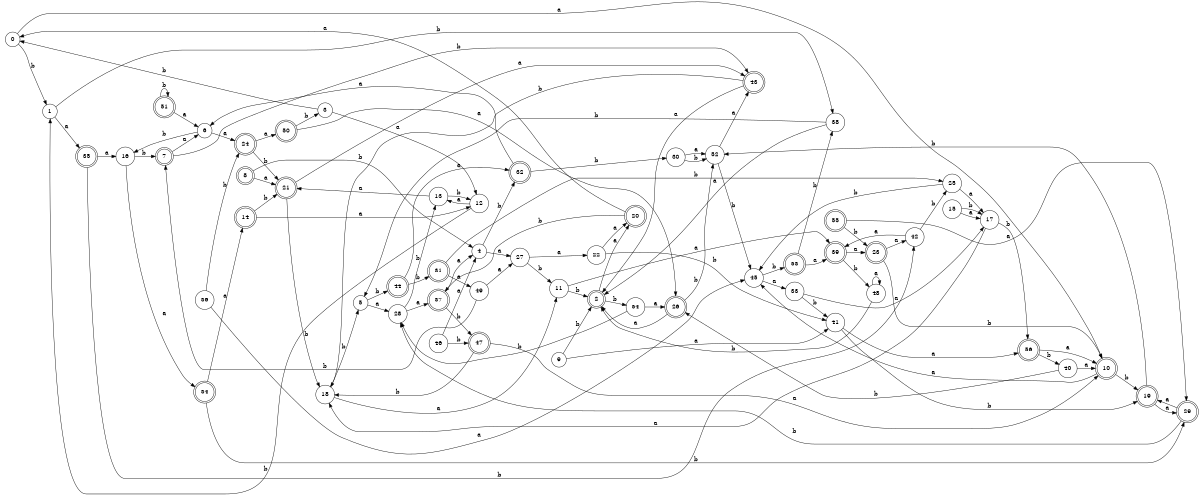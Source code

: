 digraph n46_8 {
__start0 [label="" shape="none"];

rankdir=LR;
size="8,5";

s0 [style="filled", color="black", fillcolor="white" shape="circle", label="0"];
s1 [style="filled", color="black", fillcolor="white" shape="circle", label="1"];
s2 [style="rounded,filled", color="black", fillcolor="white" shape="doublecircle", label="2"];
s3 [style="filled", color="black", fillcolor="white" shape="circle", label="3"];
s4 [style="filled", color="black", fillcolor="white" shape="circle", label="4"];
s5 [style="filled", color="black", fillcolor="white" shape="circle", label="5"];
s6 [style="filled", color="black", fillcolor="white" shape="circle", label="6"];
s7 [style="rounded,filled", color="black", fillcolor="white" shape="doublecircle", label="7"];
s8 [style="rounded,filled", color="black", fillcolor="white" shape="doublecircle", label="8"];
s9 [style="filled", color="black", fillcolor="white" shape="circle", label="9"];
s10 [style="rounded,filled", color="black", fillcolor="white" shape="doublecircle", label="10"];
s11 [style="filled", color="black", fillcolor="white" shape="circle", label="11"];
s12 [style="filled", color="black", fillcolor="white" shape="circle", label="12"];
s13 [style="filled", color="black", fillcolor="white" shape="circle", label="13"];
s14 [style="rounded,filled", color="black", fillcolor="white" shape="doublecircle", label="14"];
s15 [style="filled", color="black", fillcolor="white" shape="circle", label="15"];
s16 [style="filled", color="black", fillcolor="white" shape="circle", label="16"];
s17 [style="filled", color="black", fillcolor="white" shape="circle", label="17"];
s18 [style="filled", color="black", fillcolor="white" shape="circle", label="18"];
s19 [style="rounded,filled", color="black", fillcolor="white" shape="doublecircle", label="19"];
s20 [style="rounded,filled", color="black", fillcolor="white" shape="doublecircle", label="20"];
s21 [style="rounded,filled", color="black", fillcolor="white" shape="doublecircle", label="21"];
s22 [style="filled", color="black", fillcolor="white" shape="circle", label="22"];
s23 [style="rounded,filled", color="black", fillcolor="white" shape="doublecircle", label="23"];
s24 [style="rounded,filled", color="black", fillcolor="white" shape="doublecircle", label="24"];
s25 [style="filled", color="black", fillcolor="white" shape="circle", label="25"];
s26 [style="rounded,filled", color="black", fillcolor="white" shape="doublecircle", label="26"];
s27 [style="filled", color="black", fillcolor="white" shape="circle", label="27"];
s28 [style="filled", color="black", fillcolor="white" shape="circle", label="28"];
s29 [style="rounded,filled", color="black", fillcolor="white" shape="doublecircle", label="29"];
s30 [style="filled", color="black", fillcolor="white" shape="circle", label="30"];
s31 [style="rounded,filled", color="black", fillcolor="white" shape="doublecircle", label="31"];
s32 [style="rounded,filled", color="black", fillcolor="white" shape="doublecircle", label="32"];
s33 [style="filled", color="black", fillcolor="white" shape="circle", label="33"];
s34 [style="rounded,filled", color="black", fillcolor="white" shape="doublecircle", label="34"];
s35 [style="rounded,filled", color="black", fillcolor="white" shape="doublecircle", label="35"];
s36 [style="filled", color="black", fillcolor="white" shape="circle", label="36"];
s37 [style="rounded,filled", color="black", fillcolor="white" shape="doublecircle", label="37"];
s38 [style="filled", color="black", fillcolor="white" shape="circle", label="38"];
s39 [style="rounded,filled", color="black", fillcolor="white" shape="doublecircle", label="39"];
s40 [style="filled", color="black", fillcolor="white" shape="circle", label="40"];
s41 [style="filled", color="black", fillcolor="white" shape="circle", label="41"];
s42 [style="filled", color="black", fillcolor="white" shape="circle", label="42"];
s43 [style="rounded,filled", color="black", fillcolor="white" shape="doublecircle", label="43"];
s44 [style="rounded,filled", color="black", fillcolor="white" shape="doublecircle", label="44"];
s45 [style="filled", color="black", fillcolor="white" shape="circle", label="45"];
s46 [style="filled", color="black", fillcolor="white" shape="circle", label="46"];
s47 [style="rounded,filled", color="black", fillcolor="white" shape="doublecircle", label="47"];
s48 [style="filled", color="black", fillcolor="white" shape="circle", label="48"];
s49 [style="filled", color="black", fillcolor="white" shape="circle", label="49"];
s50 [style="rounded,filled", color="black", fillcolor="white" shape="doublecircle", label="50"];
s51 [style="rounded,filled", color="black", fillcolor="white" shape="doublecircle", label="51"];
s52 [style="filled", color="black", fillcolor="white" shape="circle", label="52"];
s53 [style="rounded,filled", color="black", fillcolor="white" shape="doublecircle", label="53"];
s54 [style="filled", color="black", fillcolor="white" shape="circle", label="54"];
s55 [style="rounded,filled", color="black", fillcolor="white" shape="doublecircle", label="55"];
s56 [style="rounded,filled", color="black", fillcolor="white" shape="doublecircle", label="56"];
s0 -> s10 [label="a"];
s0 -> s1 [label="b"];
s1 -> s35 [label="a"];
s1 -> s38 [label="b"];
s2 -> s20 [label="a"];
s2 -> s54 [label="b"];
s3 -> s12 [label="a"];
s3 -> s0 [label="b"];
s4 -> s27 [label="a"];
s4 -> s32 [label="b"];
s5 -> s28 [label="a"];
s5 -> s44 [label="b"];
s6 -> s24 [label="a"];
s6 -> s16 [label="b"];
s7 -> s6 [label="a"];
s7 -> s43 [label="b"];
s8 -> s21 [label="a"];
s8 -> s4 [label="b"];
s9 -> s41 [label="a"];
s9 -> s2 [label="b"];
s10 -> s45 [label="a"];
s10 -> s19 [label="b"];
s11 -> s39 [label="a"];
s11 -> s2 [label="b"];
s12 -> s13 [label="a"];
s12 -> s1 [label="b"];
s13 -> s21 [label="a"];
s13 -> s12 [label="b"];
s14 -> s12 [label="a"];
s14 -> s21 [label="b"];
s15 -> s17 [label="a"];
s15 -> s17 [label="b"];
s16 -> s34 [label="a"];
s16 -> s7 [label="b"];
s17 -> s18 [label="a"];
s17 -> s56 [label="b"];
s18 -> s11 [label="a"];
s18 -> s5 [label="b"];
s19 -> s29 [label="a"];
s19 -> s52 [label="b"];
s20 -> s0 [label="a"];
s20 -> s37 [label="b"];
s21 -> s43 [label="a"];
s21 -> s18 [label="b"];
s22 -> s20 [label="a"];
s22 -> s41 [label="b"];
s23 -> s42 [label="a"];
s23 -> s10 [label="b"];
s24 -> s50 [label="a"];
s24 -> s21 [label="b"];
s25 -> s17 [label="a"];
s25 -> s45 [label="b"];
s26 -> s2 [label="a"];
s26 -> s52 [label="b"];
s27 -> s22 [label="a"];
s27 -> s11 [label="b"];
s28 -> s37 [label="a"];
s28 -> s13 [label="b"];
s29 -> s19 [label="a"];
s29 -> s28 [label="b"];
s30 -> s52 [label="a"];
s30 -> s52 [label="b"];
s31 -> s49 [label="a"];
s31 -> s25 [label="b"];
s32 -> s6 [label="a"];
s32 -> s30 [label="b"];
s33 -> s17 [label="a"];
s33 -> s41 [label="b"];
s34 -> s14 [label="a"];
s34 -> s29 [label="b"];
s35 -> s16 [label="a"];
s35 -> s42 [label="b"];
s36 -> s45 [label="a"];
s36 -> s24 [label="b"];
s37 -> s4 [label="a"];
s37 -> s47 [label="b"];
s38 -> s2 [label="a"];
s38 -> s5 [label="b"];
s39 -> s23 [label="a"];
s39 -> s48 [label="b"];
s40 -> s10 [label="a"];
s40 -> s26 [label="b"];
s41 -> s56 [label="a"];
s41 -> s19 [label="b"];
s42 -> s39 [label="a"];
s42 -> s25 [label="b"];
s43 -> s2 [label="a"];
s43 -> s18 [label="b"];
s44 -> s32 [label="a"];
s44 -> s31 [label="b"];
s45 -> s33 [label="a"];
s45 -> s53 [label="b"];
s46 -> s4 [label="a"];
s46 -> s47 [label="b"];
s47 -> s10 [label="a"];
s47 -> s18 [label="b"];
s48 -> s48 [label="a"];
s48 -> s2 [label="b"];
s49 -> s27 [label="a"];
s49 -> s7 [label="b"];
s50 -> s26 [label="a"];
s50 -> s3 [label="b"];
s51 -> s6 [label="a"];
s51 -> s51 [label="b"];
s52 -> s43 [label="a"];
s52 -> s45 [label="b"];
s53 -> s39 [label="a"];
s53 -> s38 [label="b"];
s54 -> s26 [label="a"];
s54 -> s28 [label="b"];
s55 -> s29 [label="a"];
s55 -> s23 [label="b"];
s56 -> s10 [label="a"];
s56 -> s40 [label="b"];

}